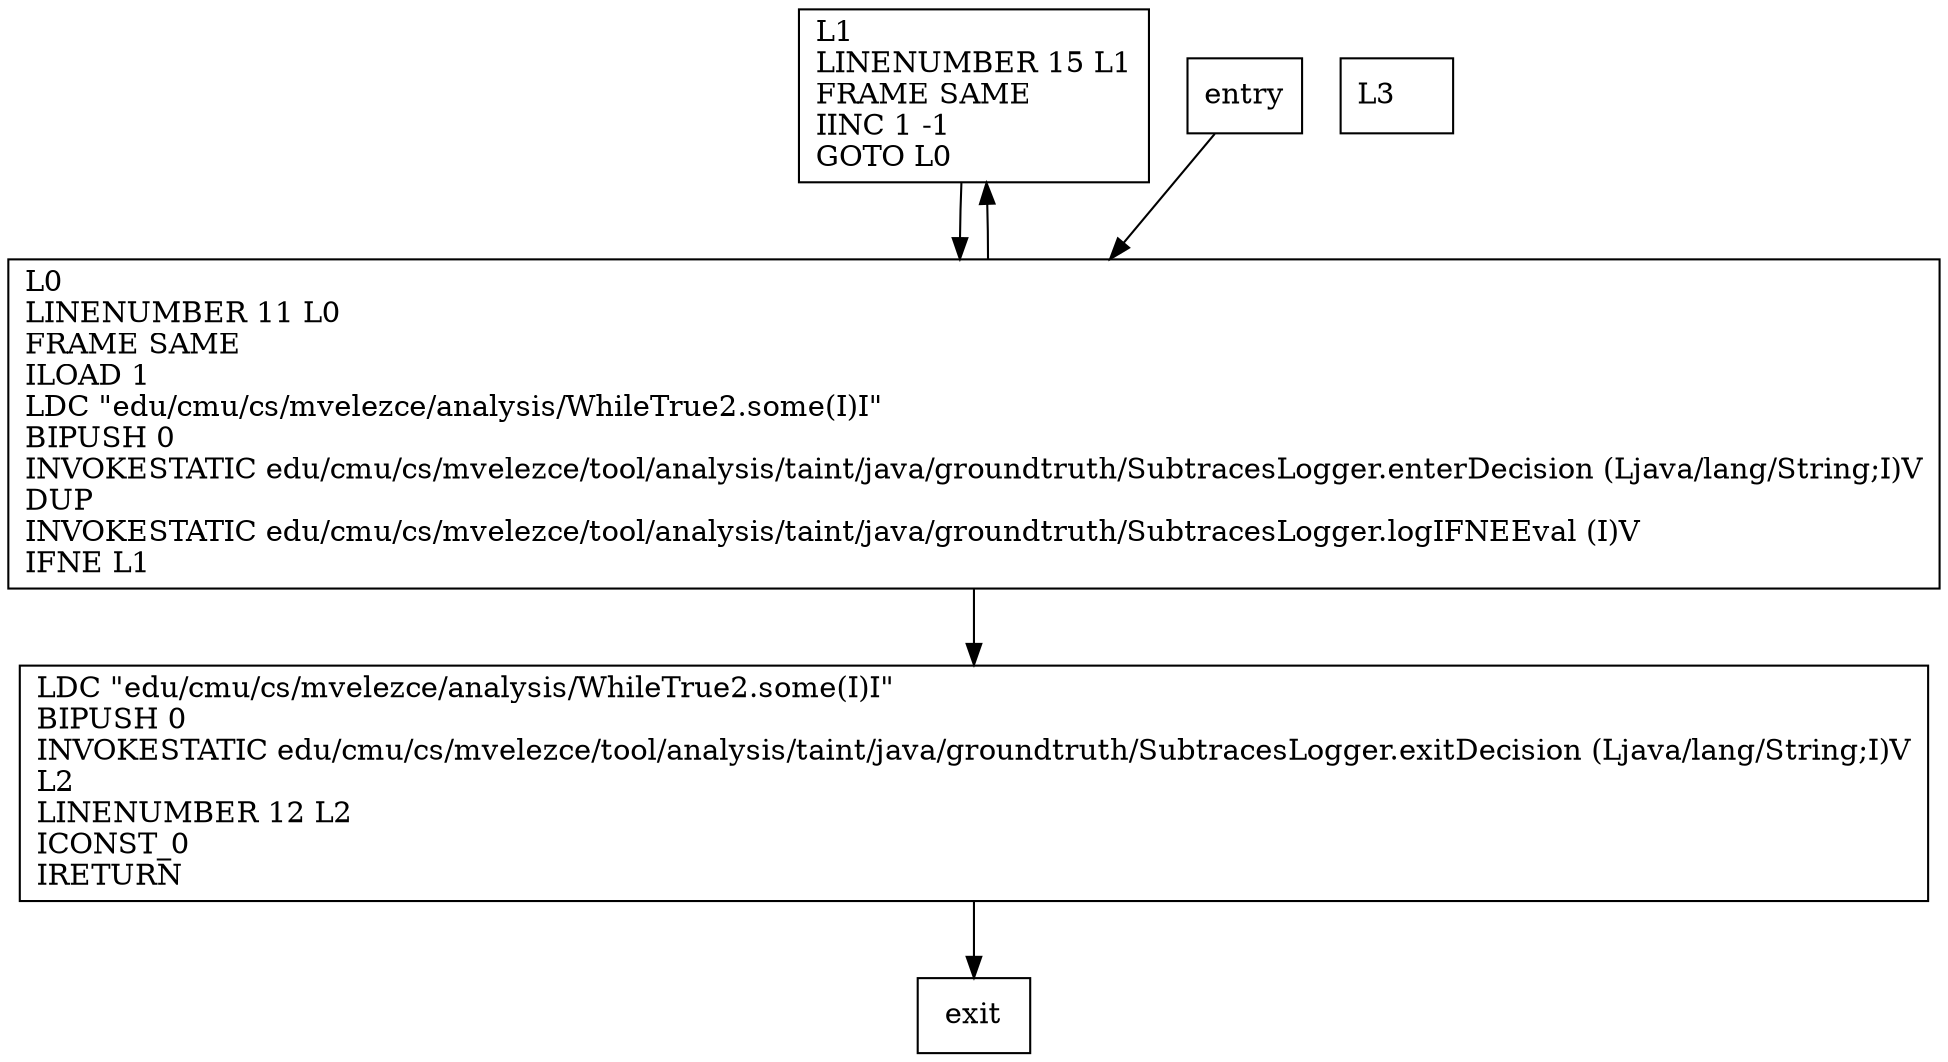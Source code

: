 digraph some {
node [shape=record];
872608794 [label="L1\lLINENUMBER 15 L1\lFRAME SAME\lIINC 1 -1\lGOTO L0\l"];
1477278751 [label="L3\l"];
540226154 [label="L0\lLINENUMBER 11 L0\lFRAME SAME\lILOAD 1\lLDC \"edu/cmu/cs/mvelezce/analysis/WhileTrue2.some(I)I\"\lBIPUSH 0\lINVOKESTATIC edu/cmu/cs/mvelezce/tool/analysis/taint/java/groundtruth/SubtracesLogger.enterDecision (Ljava/lang/String;I)V\lDUP\lINVOKESTATIC edu/cmu/cs/mvelezce/tool/analysis/taint/java/groundtruth/SubtracesLogger.logIFNEEval (I)V\lIFNE L1\l"];
2089806029 [label="LDC \"edu/cmu/cs/mvelezce/analysis/WhileTrue2.some(I)I\"\lBIPUSH 0\lINVOKESTATIC edu/cmu/cs/mvelezce/tool/analysis/taint/java/groundtruth/SubtracesLogger.exitDecision (Ljava/lang/String;I)V\lL2\lLINENUMBER 12 L2\lICONST_0\lIRETURN\l"];
entry;
exit;
entry -> 540226154;
872608794 -> 540226154;
540226154 -> 872608794;
540226154 -> 2089806029;
2089806029 -> exit;
}
